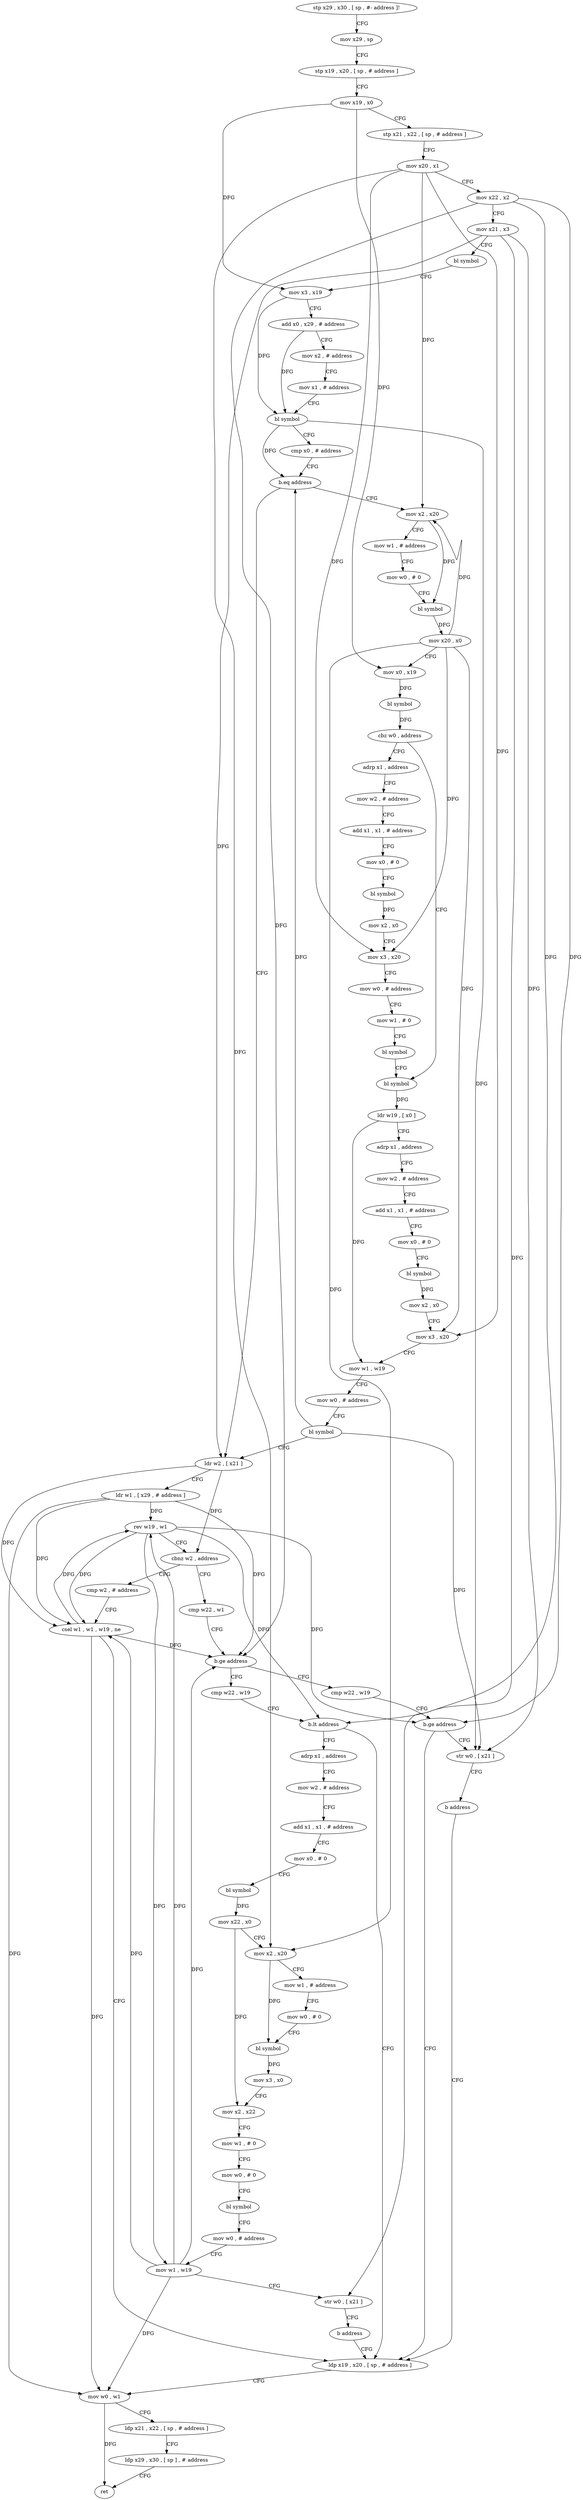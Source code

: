digraph "func" {
"4213624" [label = "stp x29 , x30 , [ sp , #- address ]!" ]
"4213628" [label = "mov x29 , sp" ]
"4213632" [label = "stp x19 , x20 , [ sp , # address ]" ]
"4213636" [label = "mov x19 , x0" ]
"4213640" [label = "stp x21 , x22 , [ sp , # address ]" ]
"4213644" [label = "mov x20 , x1" ]
"4213648" [label = "mov x22 , x2" ]
"4213652" [label = "mov x21 , x3" ]
"4213656" [label = "bl symbol" ]
"4213660" [label = "mov x3 , x19" ]
"4213664" [label = "add x0 , x29 , # address" ]
"4213668" [label = "mov x2 , # address" ]
"4213672" [label = "mov x1 , # address" ]
"4213676" [label = "bl symbol" ]
"4213680" [label = "cmp x0 , # address" ]
"4213684" [label = "b.eq address" ]
"4213808" [label = "ldr w2 , [ x21 ]" ]
"4213688" [label = "mov x2 , x20" ]
"4213812" [label = "ldr w1 , [ x29 , # address ]" ]
"4213816" [label = "rev w19 , w1" ]
"4213820" [label = "cbnz w2 , address" ]
"4213920" [label = "cmp w2 , # address" ]
"4213824" [label = "cmp w22 , w1" ]
"4213692" [label = "mov w1 , # address" ]
"4213696" [label = "mov w0 , # 0" ]
"4213700" [label = "bl symbol" ]
"4213704" [label = "mov x20 , x0" ]
"4213708" [label = "mov x0 , x19" ]
"4213712" [label = "bl symbol" ]
"4213716" [label = "cbz w0 , address" ]
"4213760" [label = "bl symbol" ]
"4213720" [label = "adrp x1 , address" ]
"4213924" [label = "csel w1 , w1 , w19 , ne" ]
"4213928" [label = "ldp x19 , x20 , [ sp , # address ]" ]
"4213828" [label = "b.ge address" ]
"4213952" [label = "cmp w22 , w19" ]
"4213832" [label = "cmp w22 , w19" ]
"4213764" [label = "ldr w19 , [ x0 ]" ]
"4213768" [label = "adrp x1 , address" ]
"4213772" [label = "mov w2 , # address" ]
"4213776" [label = "add x1 , x1 , # address" ]
"4213780" [label = "mov x0 , # 0" ]
"4213784" [label = "bl symbol" ]
"4213788" [label = "mov x2 , x0" ]
"4213792" [label = "mov x3 , x20" ]
"4213796" [label = "mov w1 , w19" ]
"4213800" [label = "mov w0 , # address" ]
"4213804" [label = "bl symbol" ]
"4213724" [label = "mov w2 , # address" ]
"4213728" [label = "add x1 , x1 , # address" ]
"4213732" [label = "mov x0 , # 0" ]
"4213736" [label = "bl symbol" ]
"4213740" [label = "mov x2 , x0" ]
"4213744" [label = "mov x3 , x20" ]
"4213748" [label = "mov w0 , # address" ]
"4213752" [label = "mov w1 , # 0" ]
"4213756" [label = "bl symbol" ]
"4213956" [label = "b.ge address" ]
"4213960" [label = "str w0 , [ x21 ]" ]
"4213836" [label = "b.lt address" ]
"4213840" [label = "adrp x1 , address" ]
"4213932" [label = "mov w0 , w1" ]
"4213936" [label = "ldp x21 , x22 , [ sp , # address ]" ]
"4213940" [label = "ldp x29 , x30 , [ sp ] , # address" ]
"4213944" [label = "ret" ]
"4213964" [label = "b address" ]
"4213844" [label = "mov w2 , # address" ]
"4213848" [label = "add x1 , x1 , # address" ]
"4213852" [label = "mov x0 , # 0" ]
"4213856" [label = "bl symbol" ]
"4213860" [label = "mov x22 , x0" ]
"4213864" [label = "mov x2 , x20" ]
"4213868" [label = "mov w1 , # address" ]
"4213872" [label = "mov w0 , # 0" ]
"4213876" [label = "bl symbol" ]
"4213880" [label = "mov x3 , x0" ]
"4213884" [label = "mov x2 , x22" ]
"4213888" [label = "mov w1 , # 0" ]
"4213892" [label = "mov w0 , # 0" ]
"4213896" [label = "bl symbol" ]
"4213900" [label = "mov w0 , # address" ]
"4213904" [label = "mov w1 , w19" ]
"4213908" [label = "str w0 , [ x21 ]" ]
"4213912" [label = "b address" ]
"4213624" -> "4213628" [ label = "CFG" ]
"4213628" -> "4213632" [ label = "CFG" ]
"4213632" -> "4213636" [ label = "CFG" ]
"4213636" -> "4213640" [ label = "CFG" ]
"4213636" -> "4213660" [ label = "DFG" ]
"4213636" -> "4213708" [ label = "DFG" ]
"4213640" -> "4213644" [ label = "CFG" ]
"4213644" -> "4213648" [ label = "CFG" ]
"4213644" -> "4213688" [ label = "DFG" ]
"4213644" -> "4213792" [ label = "DFG" ]
"4213644" -> "4213744" [ label = "DFG" ]
"4213644" -> "4213864" [ label = "DFG" ]
"4213648" -> "4213652" [ label = "CFG" ]
"4213648" -> "4213828" [ label = "DFG" ]
"4213648" -> "4213956" [ label = "DFG" ]
"4213648" -> "4213836" [ label = "DFG" ]
"4213652" -> "4213656" [ label = "CFG" ]
"4213652" -> "4213808" [ label = "DFG" ]
"4213652" -> "4213960" [ label = "DFG" ]
"4213652" -> "4213908" [ label = "DFG" ]
"4213656" -> "4213660" [ label = "CFG" ]
"4213660" -> "4213664" [ label = "CFG" ]
"4213660" -> "4213676" [ label = "DFG" ]
"4213664" -> "4213668" [ label = "CFG" ]
"4213664" -> "4213676" [ label = "DFG" ]
"4213668" -> "4213672" [ label = "CFG" ]
"4213672" -> "4213676" [ label = "CFG" ]
"4213676" -> "4213680" [ label = "CFG" ]
"4213676" -> "4213684" [ label = "DFG" ]
"4213676" -> "4213960" [ label = "DFG" ]
"4213680" -> "4213684" [ label = "CFG" ]
"4213684" -> "4213808" [ label = "CFG" ]
"4213684" -> "4213688" [ label = "CFG" ]
"4213808" -> "4213812" [ label = "CFG" ]
"4213808" -> "4213820" [ label = "DFG" ]
"4213808" -> "4213924" [ label = "DFG" ]
"4213688" -> "4213692" [ label = "CFG" ]
"4213688" -> "4213700" [ label = "DFG" ]
"4213812" -> "4213816" [ label = "DFG" ]
"4213812" -> "4213828" [ label = "DFG" ]
"4213812" -> "4213924" [ label = "DFG" ]
"4213812" -> "4213932" [ label = "DFG" ]
"4213816" -> "4213820" [ label = "CFG" ]
"4213816" -> "4213924" [ label = "DFG" ]
"4213816" -> "4213956" [ label = "DFG" ]
"4213816" -> "4213836" [ label = "DFG" ]
"4213816" -> "4213904" [ label = "DFG" ]
"4213820" -> "4213920" [ label = "CFG" ]
"4213820" -> "4213824" [ label = "CFG" ]
"4213920" -> "4213924" [ label = "CFG" ]
"4213824" -> "4213828" [ label = "CFG" ]
"4213692" -> "4213696" [ label = "CFG" ]
"4213696" -> "4213700" [ label = "CFG" ]
"4213700" -> "4213704" [ label = "DFG" ]
"4213704" -> "4213708" [ label = "CFG" ]
"4213704" -> "4213688" [ label = "DFG" ]
"4213704" -> "4213792" [ label = "DFG" ]
"4213704" -> "4213744" [ label = "DFG" ]
"4213704" -> "4213864" [ label = "DFG" ]
"4213708" -> "4213712" [ label = "DFG" ]
"4213712" -> "4213716" [ label = "DFG" ]
"4213716" -> "4213760" [ label = "CFG" ]
"4213716" -> "4213720" [ label = "CFG" ]
"4213760" -> "4213764" [ label = "DFG" ]
"4213720" -> "4213724" [ label = "CFG" ]
"4213924" -> "4213928" [ label = "CFG" ]
"4213924" -> "4213816" [ label = "DFG" ]
"4213924" -> "4213828" [ label = "DFG" ]
"4213924" -> "4213932" [ label = "DFG" ]
"4213928" -> "4213932" [ label = "CFG" ]
"4213828" -> "4213952" [ label = "CFG" ]
"4213828" -> "4213832" [ label = "CFG" ]
"4213952" -> "4213956" [ label = "CFG" ]
"4213832" -> "4213836" [ label = "CFG" ]
"4213764" -> "4213768" [ label = "CFG" ]
"4213764" -> "4213796" [ label = "DFG" ]
"4213768" -> "4213772" [ label = "CFG" ]
"4213772" -> "4213776" [ label = "CFG" ]
"4213776" -> "4213780" [ label = "CFG" ]
"4213780" -> "4213784" [ label = "CFG" ]
"4213784" -> "4213788" [ label = "DFG" ]
"4213788" -> "4213792" [ label = "CFG" ]
"4213792" -> "4213796" [ label = "CFG" ]
"4213796" -> "4213800" [ label = "CFG" ]
"4213800" -> "4213804" [ label = "CFG" ]
"4213804" -> "4213808" [ label = "CFG" ]
"4213804" -> "4213684" [ label = "DFG" ]
"4213804" -> "4213960" [ label = "DFG" ]
"4213724" -> "4213728" [ label = "CFG" ]
"4213728" -> "4213732" [ label = "CFG" ]
"4213732" -> "4213736" [ label = "CFG" ]
"4213736" -> "4213740" [ label = "DFG" ]
"4213740" -> "4213744" [ label = "CFG" ]
"4213744" -> "4213748" [ label = "CFG" ]
"4213748" -> "4213752" [ label = "CFG" ]
"4213752" -> "4213756" [ label = "CFG" ]
"4213756" -> "4213760" [ label = "CFG" ]
"4213956" -> "4213928" [ label = "CFG" ]
"4213956" -> "4213960" [ label = "CFG" ]
"4213960" -> "4213964" [ label = "CFG" ]
"4213836" -> "4213928" [ label = "CFG" ]
"4213836" -> "4213840" [ label = "CFG" ]
"4213840" -> "4213844" [ label = "CFG" ]
"4213932" -> "4213936" [ label = "CFG" ]
"4213932" -> "4213944" [ label = "DFG" ]
"4213936" -> "4213940" [ label = "CFG" ]
"4213940" -> "4213944" [ label = "CFG" ]
"4213964" -> "4213928" [ label = "CFG" ]
"4213844" -> "4213848" [ label = "CFG" ]
"4213848" -> "4213852" [ label = "CFG" ]
"4213852" -> "4213856" [ label = "CFG" ]
"4213856" -> "4213860" [ label = "DFG" ]
"4213860" -> "4213864" [ label = "CFG" ]
"4213860" -> "4213884" [ label = "DFG" ]
"4213864" -> "4213868" [ label = "CFG" ]
"4213864" -> "4213876" [ label = "DFG" ]
"4213868" -> "4213872" [ label = "CFG" ]
"4213872" -> "4213876" [ label = "CFG" ]
"4213876" -> "4213880" [ label = "DFG" ]
"4213880" -> "4213884" [ label = "CFG" ]
"4213884" -> "4213888" [ label = "CFG" ]
"4213888" -> "4213892" [ label = "CFG" ]
"4213892" -> "4213896" [ label = "CFG" ]
"4213896" -> "4213900" [ label = "CFG" ]
"4213900" -> "4213904" [ label = "CFG" ]
"4213904" -> "4213908" [ label = "CFG" ]
"4213904" -> "4213816" [ label = "DFG" ]
"4213904" -> "4213828" [ label = "DFG" ]
"4213904" -> "4213924" [ label = "DFG" ]
"4213904" -> "4213932" [ label = "DFG" ]
"4213908" -> "4213912" [ label = "CFG" ]
"4213912" -> "4213928" [ label = "CFG" ]
}
